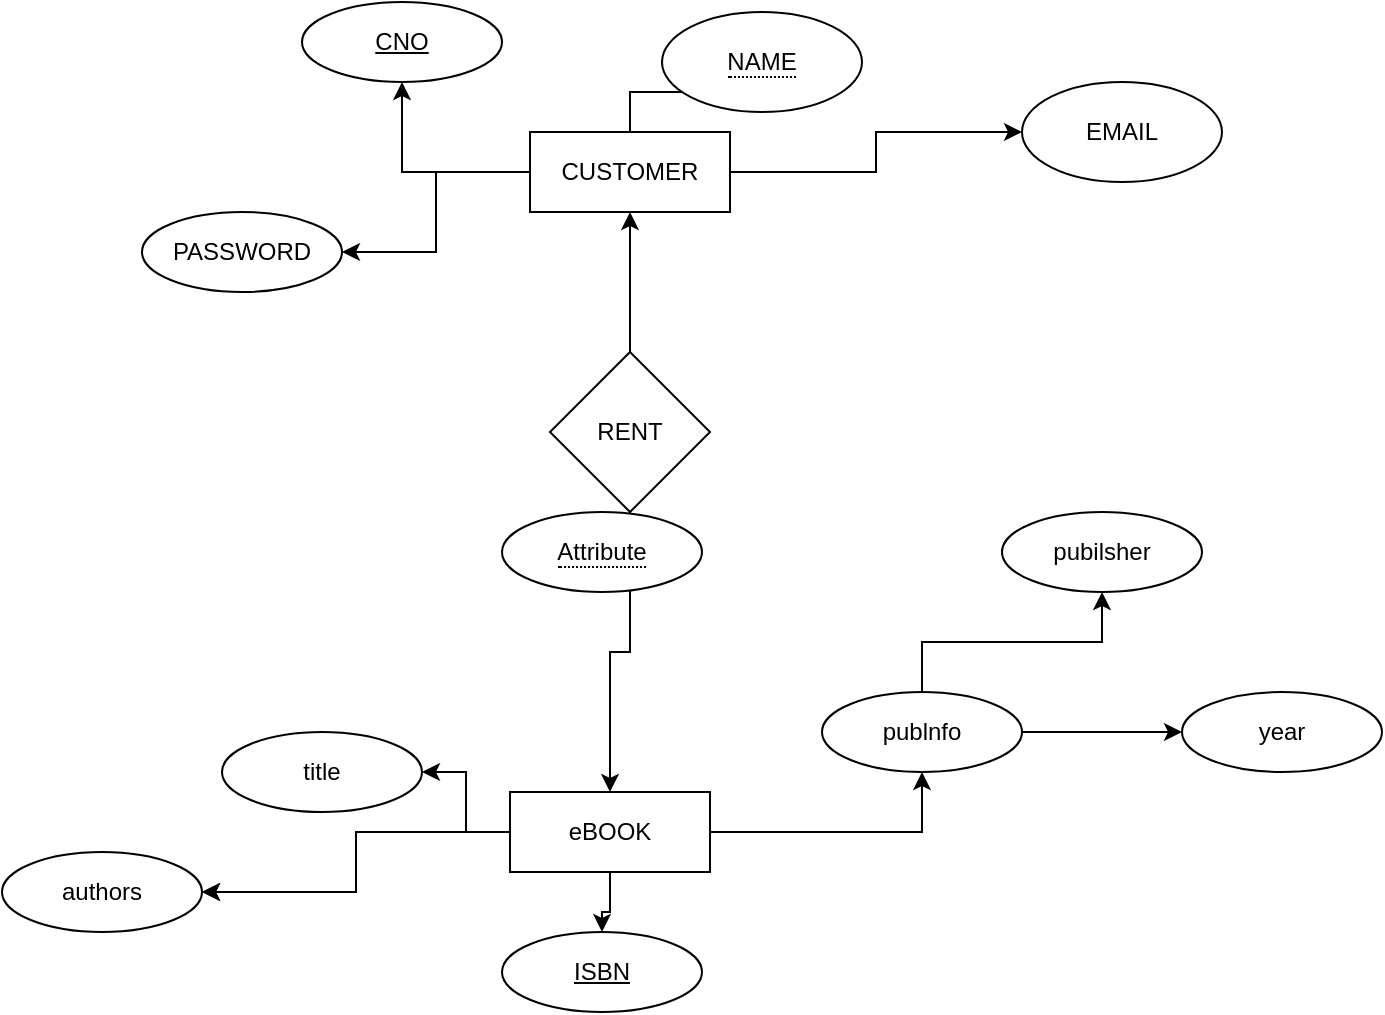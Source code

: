 <mxfile version="21.3.8" type="github">
  <diagram name="페이지-1" id="O8JcVhXP-stL2J3qfwc_">
    <mxGraphModel dx="1050" dy="1660" grid="1" gridSize="10" guides="1" tooltips="1" connect="1" arrows="1" fold="1" page="1" pageScale="1" pageWidth="827" pageHeight="1169" math="0" shadow="0">
      <root>
        <mxCell id="0" />
        <mxCell id="1" parent="0" />
        <mxCell id="3bmj989yyizp-gK0D96w-20" value="" style="edgeStyle=orthogonalEdgeStyle;rounded=0;orthogonalLoop=1;jettySize=auto;html=1;" edge="1" parent="1" source="3bmj989yyizp-gK0D96w-5" target="3bmj989yyizp-gK0D96w-8">
          <mxGeometry relative="1" as="geometry" />
        </mxCell>
        <mxCell id="3bmj989yyizp-gK0D96w-21" value="" style="edgeStyle=orthogonalEdgeStyle;rounded=0;orthogonalLoop=1;jettySize=auto;html=1;" edge="1" parent="1" source="3bmj989yyizp-gK0D96w-5" target="3bmj989yyizp-gK0D96w-19">
          <mxGeometry relative="1" as="geometry" />
        </mxCell>
        <mxCell id="3bmj989yyizp-gK0D96w-5" value="RENT" style="rhombus;whiteSpace=wrap;html=1;" vertex="1" parent="1">
          <mxGeometry x="384" y="170" width="80" height="80" as="geometry" />
        </mxCell>
        <mxCell id="3bmj989yyizp-gK0D96w-7" value="PASSWORD" style="ellipse;whiteSpace=wrap;html=1;align=center;" vertex="1" parent="1">
          <mxGeometry x="180" y="100" width="100" height="40" as="geometry" />
        </mxCell>
        <mxCell id="3bmj989yyizp-gK0D96w-16" value="" style="edgeStyle=orthogonalEdgeStyle;rounded=0;orthogonalLoop=1;jettySize=auto;html=1;" edge="1" parent="1" source="3bmj989yyizp-gK0D96w-8" target="3bmj989yyizp-gK0D96w-7">
          <mxGeometry relative="1" as="geometry" />
        </mxCell>
        <mxCell id="3bmj989yyizp-gK0D96w-22" value="" style="edgeStyle=orthogonalEdgeStyle;rounded=0;orthogonalLoop=1;jettySize=auto;html=1;" edge="1" parent="1" source="3bmj989yyizp-gK0D96w-8" target="3bmj989yyizp-gK0D96w-18">
          <mxGeometry relative="1" as="geometry" />
        </mxCell>
        <mxCell id="3bmj989yyizp-gK0D96w-23" value="" style="edgeStyle=orthogonalEdgeStyle;rounded=0;orthogonalLoop=1;jettySize=auto;html=1;" edge="1" parent="1" source="3bmj989yyizp-gK0D96w-8" target="3bmj989yyizp-gK0D96w-17">
          <mxGeometry relative="1" as="geometry" />
        </mxCell>
        <mxCell id="3bmj989yyizp-gK0D96w-25" value="" style="edgeStyle=orthogonalEdgeStyle;rounded=0;orthogonalLoop=1;jettySize=auto;html=1;" edge="1" parent="1" source="3bmj989yyizp-gK0D96w-8" target="3bmj989yyizp-gK0D96w-24">
          <mxGeometry relative="1" as="geometry" />
        </mxCell>
        <mxCell id="3bmj989yyizp-gK0D96w-8" value="CUSTOMER" style="whiteSpace=wrap;html=1;align=center;" vertex="1" parent="1">
          <mxGeometry x="374" y="60" width="100" height="40" as="geometry" />
        </mxCell>
        <mxCell id="3bmj989yyizp-gK0D96w-17" value="&lt;span style=&quot;border-bottom: 1px dotted&quot;&gt;NAME&lt;/span&gt;" style="ellipse;whiteSpace=wrap;html=1;align=center;" vertex="1" parent="1">
          <mxGeometry x="440" width="100" height="50" as="geometry" />
        </mxCell>
        <mxCell id="3bmj989yyizp-gK0D96w-18" value="CNO" style="ellipse;whiteSpace=wrap;html=1;align=center;fontStyle=4;" vertex="1" parent="1">
          <mxGeometry x="260" y="-5" width="100" height="40" as="geometry" />
        </mxCell>
        <mxCell id="3bmj989yyizp-gK0D96w-30" value="" style="edgeStyle=orthogonalEdgeStyle;rounded=0;orthogonalLoop=1;jettySize=auto;html=1;" edge="1" parent="1" source="3bmj989yyizp-gK0D96w-19" target="3bmj989yyizp-gK0D96w-29">
          <mxGeometry relative="1" as="geometry" />
        </mxCell>
        <mxCell id="3bmj989yyizp-gK0D96w-35" value="" style="edgeStyle=orthogonalEdgeStyle;rounded=0;orthogonalLoop=1;jettySize=auto;html=1;" edge="1" parent="1" source="3bmj989yyizp-gK0D96w-19" target="3bmj989yyizp-gK0D96w-34">
          <mxGeometry relative="1" as="geometry" />
        </mxCell>
        <mxCell id="3bmj989yyizp-gK0D96w-36" value="" style="edgeStyle=orthogonalEdgeStyle;rounded=0;orthogonalLoop=1;jettySize=auto;html=1;" edge="1" parent="1" source="3bmj989yyizp-gK0D96w-19" target="3bmj989yyizp-gK0D96w-33">
          <mxGeometry relative="1" as="geometry" />
        </mxCell>
        <mxCell id="3bmj989yyizp-gK0D96w-37" value="" style="edgeStyle=orthogonalEdgeStyle;rounded=0;orthogonalLoop=1;jettySize=auto;html=1;" edge="1" parent="1" source="3bmj989yyizp-gK0D96w-19" target="3bmj989yyizp-gK0D96w-33">
          <mxGeometry relative="1" as="geometry" />
        </mxCell>
        <mxCell id="3bmj989yyizp-gK0D96w-38" value="" style="edgeStyle=orthogonalEdgeStyle;rounded=0;orthogonalLoop=1;jettySize=auto;html=1;" edge="1" parent="1" source="3bmj989yyizp-gK0D96w-19" target="3bmj989yyizp-gK0D96w-32">
          <mxGeometry relative="1" as="geometry" />
        </mxCell>
        <mxCell id="3bmj989yyizp-gK0D96w-19" value="eBOOK" style="whiteSpace=wrap;html=1;align=center;" vertex="1" parent="1">
          <mxGeometry x="364" y="390" width="100" height="40" as="geometry" />
        </mxCell>
        <mxCell id="3bmj989yyizp-gK0D96w-24" value="EMAIL" style="ellipse;whiteSpace=wrap;html=1;align=center;" vertex="1" parent="1">
          <mxGeometry x="620" y="35" width="100" height="50" as="geometry" />
        </mxCell>
        <mxCell id="3bmj989yyizp-gK0D96w-28" value="&lt;span style=&quot;border-bottom: 1px dotted&quot;&gt;Attribute&lt;/span&gt;" style="ellipse;whiteSpace=wrap;html=1;align=center;" vertex="1" parent="1">
          <mxGeometry x="360" y="250" width="100" height="40" as="geometry" />
        </mxCell>
        <mxCell id="3bmj989yyizp-gK0D96w-29" value="title" style="ellipse;whiteSpace=wrap;html=1;align=center;" vertex="1" parent="1">
          <mxGeometry x="220" y="360" width="100" height="40" as="geometry" />
        </mxCell>
        <mxCell id="3bmj989yyizp-gK0D96w-32" value="ISBN" style="ellipse;whiteSpace=wrap;html=1;align=center;fontStyle=4;" vertex="1" parent="1">
          <mxGeometry x="360" y="460" width="100" height="40" as="geometry" />
        </mxCell>
        <mxCell id="3bmj989yyizp-gK0D96w-33" value="authors" style="ellipse;whiteSpace=wrap;html=1;align=center;" vertex="1" parent="1">
          <mxGeometry x="110" y="420" width="100" height="40" as="geometry" />
        </mxCell>
        <mxCell id="3bmj989yyizp-gK0D96w-40" value="" style="edgeStyle=orthogonalEdgeStyle;rounded=0;orthogonalLoop=1;jettySize=auto;html=1;" edge="1" parent="1" source="3bmj989yyizp-gK0D96w-34" target="3bmj989yyizp-gK0D96w-39">
          <mxGeometry relative="1" as="geometry" />
        </mxCell>
        <mxCell id="3bmj989yyizp-gK0D96w-42" value="" style="edgeStyle=orthogonalEdgeStyle;rounded=0;orthogonalLoop=1;jettySize=auto;html=1;" edge="1" parent="1" source="3bmj989yyizp-gK0D96w-34" target="3bmj989yyizp-gK0D96w-41">
          <mxGeometry relative="1" as="geometry" />
        </mxCell>
        <mxCell id="3bmj989yyizp-gK0D96w-34" value="publnfo" style="ellipse;whiteSpace=wrap;html=1;align=center;" vertex="1" parent="1">
          <mxGeometry x="520" y="340" width="100" height="40" as="geometry" />
        </mxCell>
        <mxCell id="3bmj989yyizp-gK0D96w-39" value="pubilsher" style="ellipse;whiteSpace=wrap;html=1;align=center;" vertex="1" parent="1">
          <mxGeometry x="610" y="250" width="100" height="40" as="geometry" />
        </mxCell>
        <mxCell id="3bmj989yyizp-gK0D96w-41" value="year" style="ellipse;whiteSpace=wrap;html=1;align=center;" vertex="1" parent="1">
          <mxGeometry x="700" y="340" width="100" height="40" as="geometry" />
        </mxCell>
      </root>
    </mxGraphModel>
  </diagram>
</mxfile>
